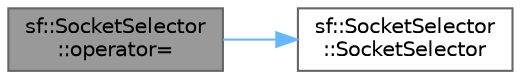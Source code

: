 digraph "sf::SocketSelector::operator="
{
 // LATEX_PDF_SIZE
  bgcolor="transparent";
  edge [fontname=Helvetica,fontsize=10,labelfontname=Helvetica,labelfontsize=10];
  node [fontname=Helvetica,fontsize=10,shape=box,height=0.2,width=0.4];
  rankdir="LR";
  Node1 [id="Node000001",label="sf::SocketSelector\l::operator=",height=0.2,width=0.4,color="gray40", fillcolor="grey60", style="filled", fontcolor="black",tooltip="Overload of assignment operator."];
  Node1 -> Node2 [id="edge1_Node000001_Node000002",color="steelblue1",style="solid",tooltip=" "];
  Node2 [id="Node000002",label="sf::SocketSelector\l::SocketSelector",height=0.2,width=0.4,color="grey40", fillcolor="white", style="filled",URL="$classsf_1_1_socket_selector.html#a741959c5158aeb1e4457cad47d90f76b",tooltip="Default constructor."];
}
